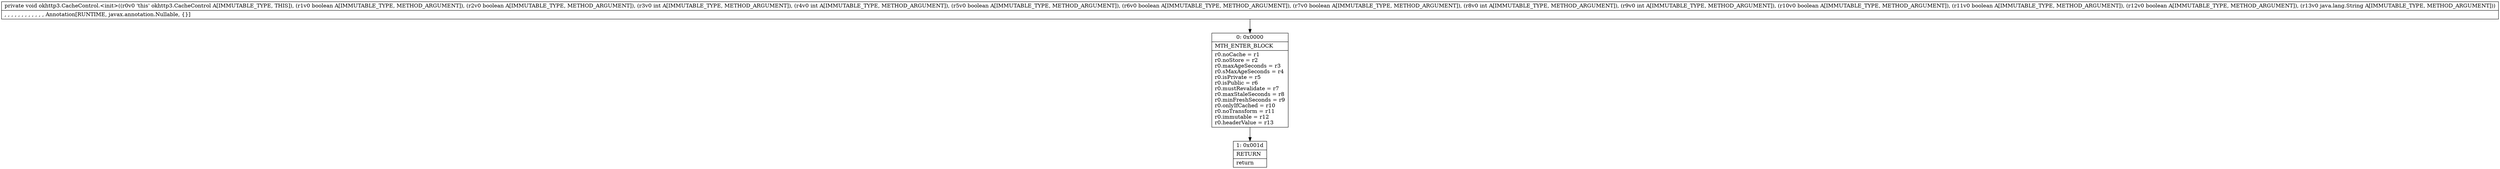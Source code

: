 digraph "CFG forokhttp3.CacheControl.\<init\>(ZZIIZZZIIZZZLjava\/lang\/String;)V" {
Node_0 [shape=record,label="{0\:\ 0x0000|MTH_ENTER_BLOCK\l|r0.noCache = r1\lr0.noStore = r2\lr0.maxAgeSeconds = r3\lr0.sMaxAgeSeconds = r4\lr0.isPrivate = r5\lr0.isPublic = r6\lr0.mustRevalidate = r7\lr0.maxStaleSeconds = r8\lr0.minFreshSeconds = r9\lr0.onlyIfCached = r10\lr0.noTransform = r11\lr0.immutable = r12\lr0.headerValue = r13\l}"];
Node_1 [shape=record,label="{1\:\ 0x001d|RETURN\l|return\l}"];
MethodNode[shape=record,label="{private void okhttp3.CacheControl.\<init\>((r0v0 'this' okhttp3.CacheControl A[IMMUTABLE_TYPE, THIS]), (r1v0 boolean A[IMMUTABLE_TYPE, METHOD_ARGUMENT]), (r2v0 boolean A[IMMUTABLE_TYPE, METHOD_ARGUMENT]), (r3v0 int A[IMMUTABLE_TYPE, METHOD_ARGUMENT]), (r4v0 int A[IMMUTABLE_TYPE, METHOD_ARGUMENT]), (r5v0 boolean A[IMMUTABLE_TYPE, METHOD_ARGUMENT]), (r6v0 boolean A[IMMUTABLE_TYPE, METHOD_ARGUMENT]), (r7v0 boolean A[IMMUTABLE_TYPE, METHOD_ARGUMENT]), (r8v0 int A[IMMUTABLE_TYPE, METHOD_ARGUMENT]), (r9v0 int A[IMMUTABLE_TYPE, METHOD_ARGUMENT]), (r10v0 boolean A[IMMUTABLE_TYPE, METHOD_ARGUMENT]), (r11v0 boolean A[IMMUTABLE_TYPE, METHOD_ARGUMENT]), (r12v0 boolean A[IMMUTABLE_TYPE, METHOD_ARGUMENT]), (r13v0 java.lang.String A[IMMUTABLE_TYPE, METHOD_ARGUMENT]))  | , , , , , , , , , , , , Annotation[RUNTIME, javax.annotation.Nullable, \{\}]\l}"];
MethodNode -> Node_0;
Node_0 -> Node_1;
}

